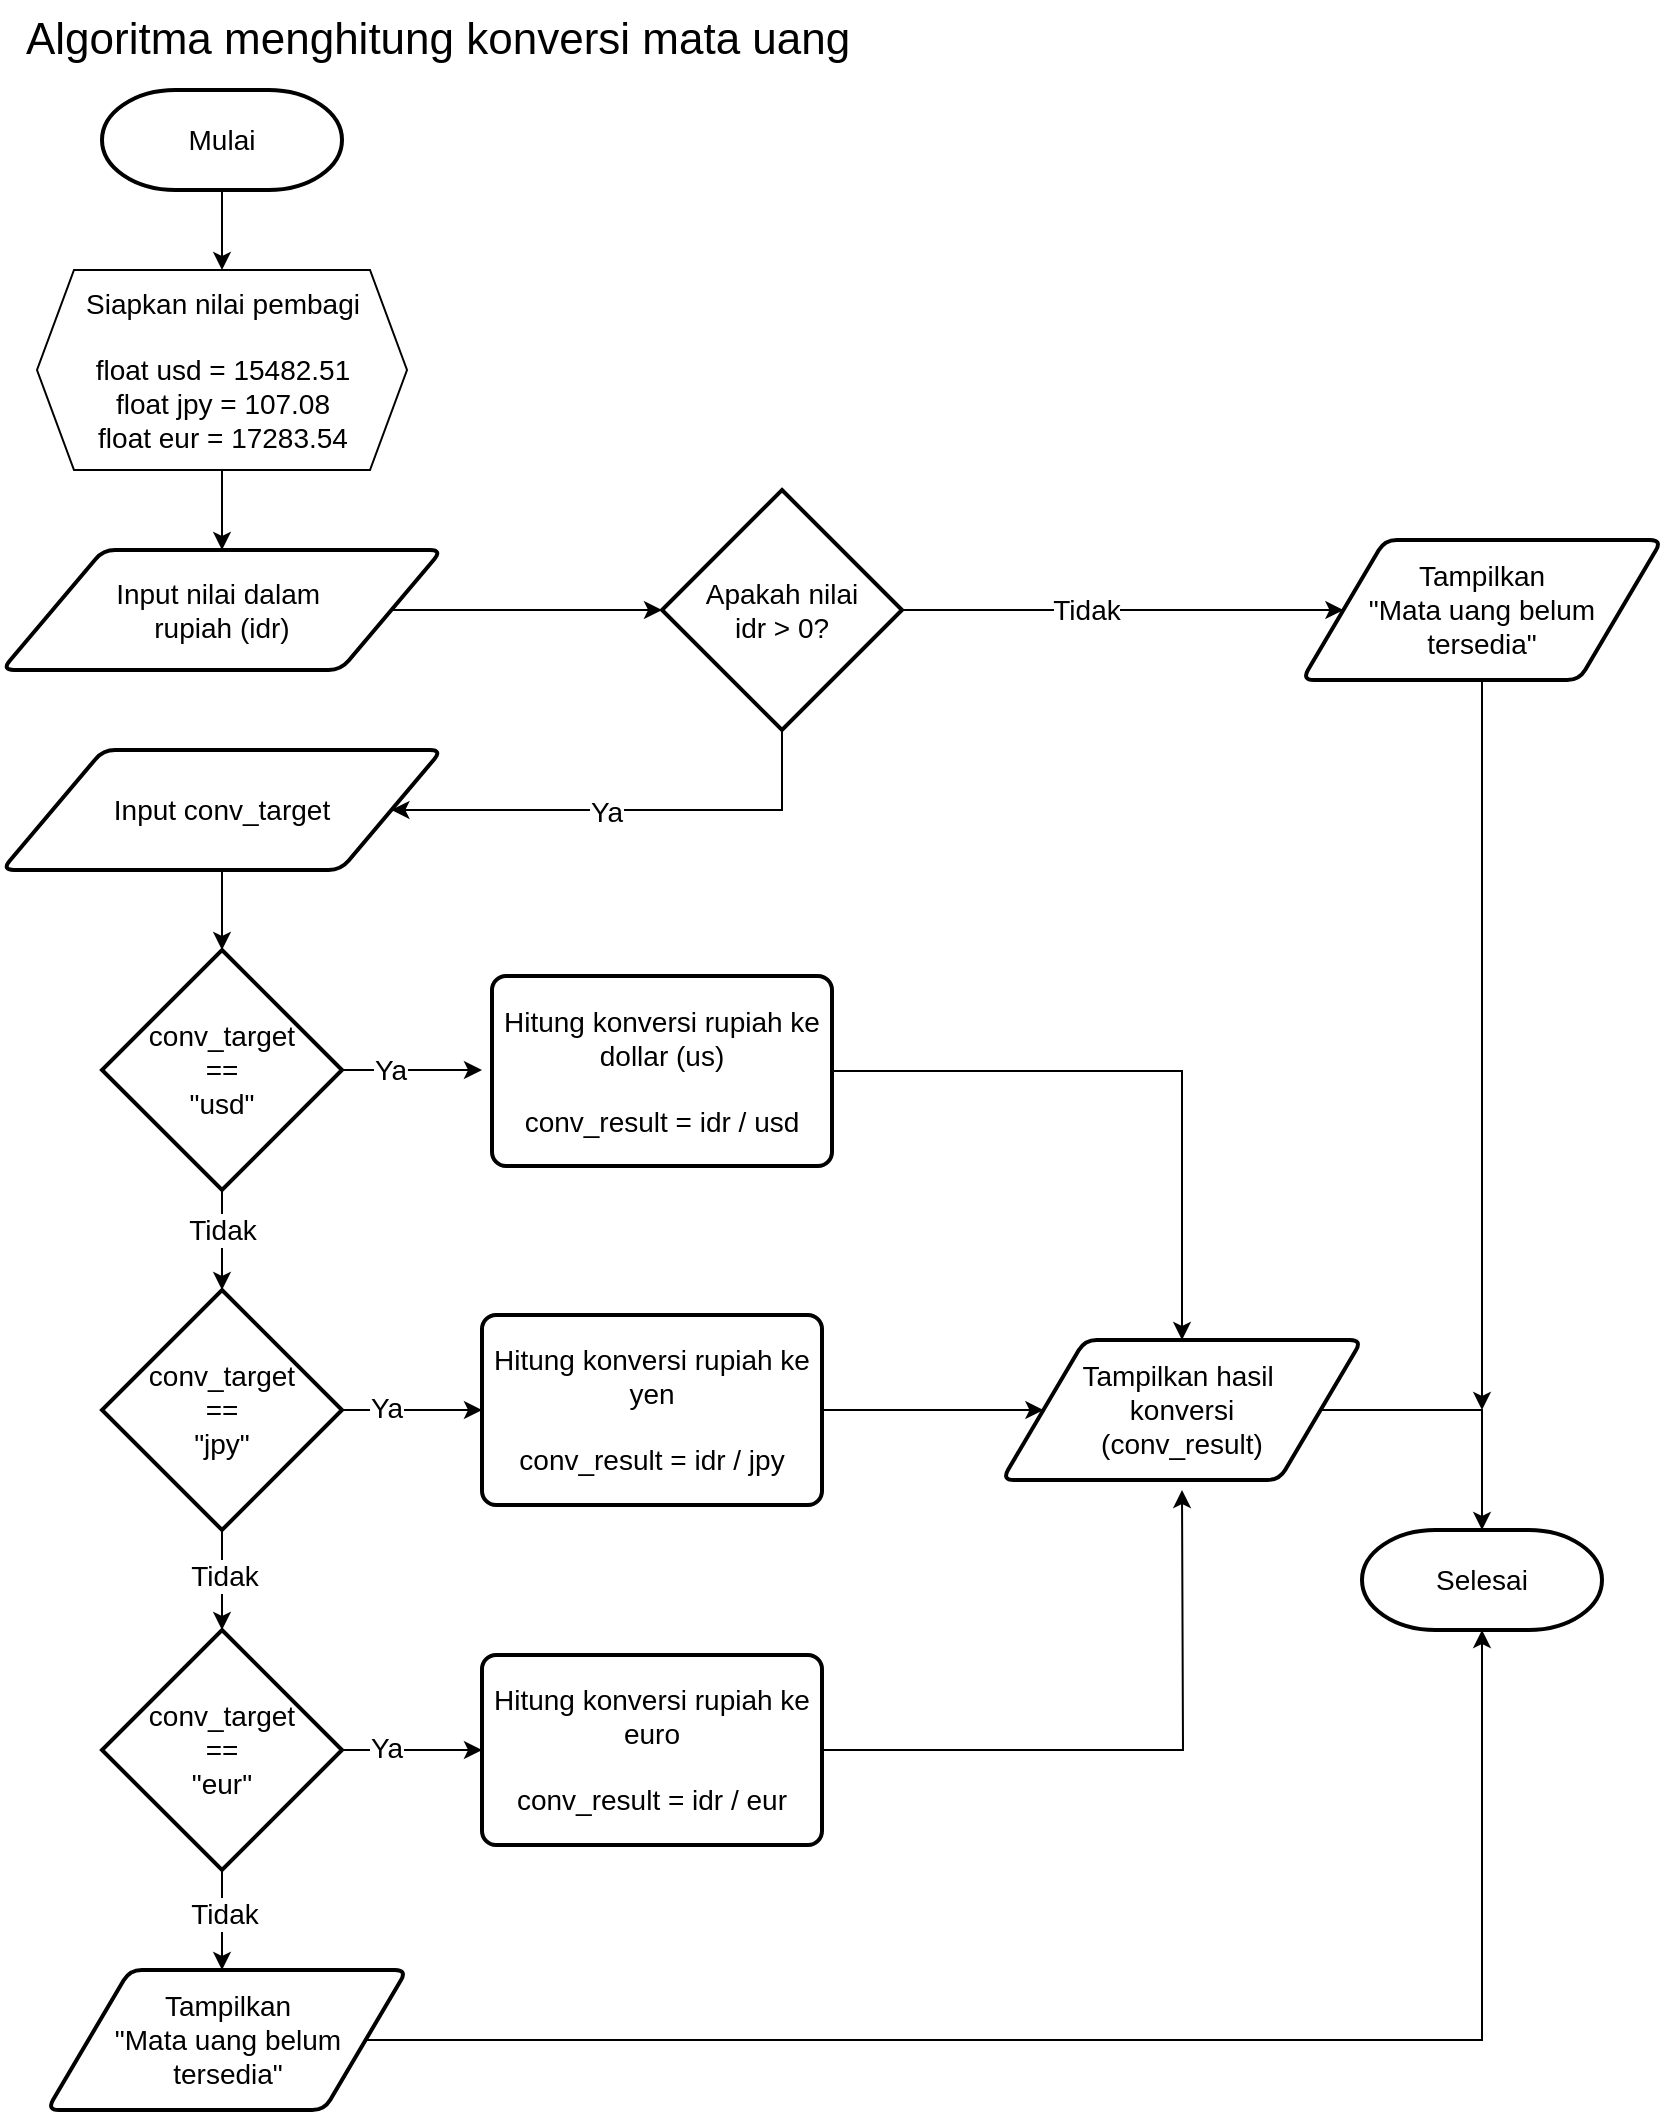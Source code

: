 <mxfile version="24.7.7">
  <diagram name="Page-1" id="f19V1He11p_xqul3AJ4d">
    <mxGraphModel dx="1050" dy="1681" grid="1" gridSize="10" guides="1" tooltips="1" connect="1" arrows="1" fold="1" page="1" pageScale="1" pageWidth="850" pageHeight="1100" math="0" shadow="0">
      <root>
        <mxCell id="0" />
        <mxCell id="1" parent="0" />
        <mxCell id="j7J41Zsi31yIs8iftOLr-4" value="" style="edgeStyle=orthogonalEdgeStyle;rounded=0;orthogonalLoop=1;jettySize=auto;html=1;" parent="1" source="j7J41Zsi31yIs8iftOLr-1" target="j7J41Zsi31yIs8iftOLr-3" edge="1">
          <mxGeometry relative="1" as="geometry" />
        </mxCell>
        <mxCell id="j7J41Zsi31yIs8iftOLr-1" value="&lt;font style=&quot;font-size: 14px;&quot;&gt;Mulai&lt;/font&gt;" style="strokeWidth=2;html=1;shape=mxgraph.flowchart.terminator;whiteSpace=wrap;" parent="1" vertex="1">
          <mxGeometry x="60" y="-1040" width="120" height="50" as="geometry" />
        </mxCell>
        <mxCell id="j7J41Zsi31yIs8iftOLr-2" value="&lt;font style=&quot;font-size: 22px;&quot;&gt;Algoritma menghitung konversi mata uang&lt;/font&gt;" style="text;html=1;align=left;verticalAlign=middle;resizable=0;points=[];autosize=1;strokeColor=none;fillColor=none;" parent="1" vertex="1">
          <mxGeometry x="20" y="-1085" width="440" height="40" as="geometry" />
        </mxCell>
        <mxCell id="j7J41Zsi31yIs8iftOLr-8" value="" style="edgeStyle=orthogonalEdgeStyle;rounded=0;orthogonalLoop=1;jettySize=auto;html=1;" parent="1" source="j7J41Zsi31yIs8iftOLr-3" target="j7J41Zsi31yIs8iftOLr-7" edge="1">
          <mxGeometry relative="1" as="geometry" />
        </mxCell>
        <mxCell id="j7J41Zsi31yIs8iftOLr-3" value="&lt;font style=&quot;font-size: 14px;&quot;&gt;Siapkan nilai pembagi&lt;/font&gt;&lt;div&gt;&lt;span style=&quot;font-size: 14px;&quot;&gt;&lt;br&gt;&lt;/span&gt;&lt;div style=&quot;font-size: 14px;&quot;&gt;&lt;font style=&quot;font-size: 14px;&quot;&gt;float&amp;nbsp;usd = 15482.51&lt;/font&gt;&lt;/div&gt;&lt;div style=&quot;font-size: 14px;&quot;&gt;&lt;font style=&quot;font-size: 14px;&quot;&gt;float jpy = 107.08&lt;/font&gt;&lt;/div&gt;&lt;div style=&quot;font-size: 14px;&quot;&gt;&lt;font style=&quot;font-size: 14px;&quot;&gt;float eur =&amp;nbsp;17283.54&lt;/font&gt;&lt;/div&gt;&lt;/div&gt;" style="verticalLabelPosition=middle;verticalAlign=middle;html=1;shape=hexagon;perimeter=hexagonPerimeter2;arcSize=6;size=0.1;labelPosition=center;align=center;" parent="1" vertex="1">
          <mxGeometry x="27.5" y="-950" width="185" height="100" as="geometry" />
        </mxCell>
        <mxCell id="3vcxl1rKvwgfKOp1cVLQ-12" value="" style="edgeStyle=orthogonalEdgeStyle;rounded=0;orthogonalLoop=1;jettySize=auto;html=1;" edge="1" parent="1" source="j7J41Zsi31yIs8iftOLr-7" target="3vcxl1rKvwgfKOp1cVLQ-11">
          <mxGeometry relative="1" as="geometry" />
        </mxCell>
        <mxCell id="j7J41Zsi31yIs8iftOLr-7" value="&lt;font style=&quot;font-size: 14px;&quot;&gt;Input nilai dalam&amp;nbsp;&lt;/font&gt;&lt;div&gt;&lt;font style=&quot;font-size: 14px;&quot;&gt;rupiah (idr)&lt;/font&gt;&lt;/div&gt;" style="shape=parallelogram;html=1;strokeWidth=2;perimeter=parallelogramPerimeter;whiteSpace=wrap;rounded=1;arcSize=12;size=0.23;" parent="1" vertex="1">
          <mxGeometry x="10" y="-810" width="220" height="60" as="geometry" />
        </mxCell>
        <mxCell id="j7J41Zsi31yIs8iftOLr-12" value="" style="edgeStyle=orthogonalEdgeStyle;rounded=0;orthogonalLoop=1;jettySize=auto;html=1;" parent="1" source="j7J41Zsi31yIs8iftOLr-9" target="j7J41Zsi31yIs8iftOLr-11" edge="1">
          <mxGeometry relative="1" as="geometry" />
        </mxCell>
        <mxCell id="j7J41Zsi31yIs8iftOLr-9" value="&lt;span style=&quot;font-size: 14px;&quot;&gt;Input conv_target&lt;/span&gt;" style="shape=parallelogram;html=1;strokeWidth=2;perimeter=parallelogramPerimeter;whiteSpace=wrap;rounded=1;arcSize=12;size=0.23;" parent="1" vertex="1">
          <mxGeometry x="10" y="-710" width="220" height="60" as="geometry" />
        </mxCell>
        <mxCell id="j7J41Zsi31yIs8iftOLr-14" value="" style="edgeStyle=orthogonalEdgeStyle;rounded=0;orthogonalLoop=1;jettySize=auto;html=1;" parent="1" source="j7J41Zsi31yIs8iftOLr-11" edge="1">
          <mxGeometry relative="1" as="geometry">
            <mxPoint x="250" y="-550" as="targetPoint" />
          </mxGeometry>
        </mxCell>
        <mxCell id="j7J41Zsi31yIs8iftOLr-15" value="&lt;font style=&quot;font-size: 14px;&quot;&gt;Ya&lt;/font&gt;" style="edgeLabel;html=1;align=center;verticalAlign=middle;resizable=0;points=[];" parent="j7J41Zsi31yIs8iftOLr-14" vertex="1" connectable="0">
          <mxGeometry x="-0.337" relative="1" as="geometry">
            <mxPoint as="offset" />
          </mxGeometry>
        </mxCell>
        <mxCell id="j7J41Zsi31yIs8iftOLr-17" value="" style="edgeStyle=orthogonalEdgeStyle;rounded=0;orthogonalLoop=1;jettySize=auto;html=1;" parent="1" source="j7J41Zsi31yIs8iftOLr-11" target="j7J41Zsi31yIs8iftOLr-16" edge="1">
          <mxGeometry relative="1" as="geometry" />
        </mxCell>
        <mxCell id="j7J41Zsi31yIs8iftOLr-19" value="&lt;font style=&quot;font-size: 14px;&quot;&gt;Tidak&lt;/font&gt;" style="edgeLabel;html=1;align=center;verticalAlign=middle;resizable=0;points=[];" parent="j7J41Zsi31yIs8iftOLr-17" vertex="1" connectable="0">
          <mxGeometry x="-0.416" relative="1" as="geometry">
            <mxPoint y="5" as="offset" />
          </mxGeometry>
        </mxCell>
        <mxCell id="j7J41Zsi31yIs8iftOLr-11" value="&lt;font style=&quot;font-size: 14px;&quot;&gt;conv_target&lt;/font&gt;&lt;div style=&quot;font-size: 14px;&quot;&gt;&lt;font style=&quot;font-size: 14px;&quot;&gt;==&lt;/font&gt;&lt;/div&gt;&lt;div style=&quot;font-size: 14px;&quot;&gt;&lt;font style=&quot;font-size: 14px;&quot;&gt;&quot;usd&quot;&lt;/font&gt;&lt;/div&gt;" style="strokeWidth=2;html=1;shape=mxgraph.flowchart.decision;whiteSpace=wrap;" parent="1" vertex="1">
          <mxGeometry x="60" y="-610" width="120" height="120" as="geometry" />
        </mxCell>
        <mxCell id="j7J41Zsi31yIs8iftOLr-21" value="" style="edgeStyle=orthogonalEdgeStyle;rounded=0;orthogonalLoop=1;jettySize=auto;html=1;" parent="1" source="j7J41Zsi31yIs8iftOLr-16" target="j7J41Zsi31yIs8iftOLr-20" edge="1">
          <mxGeometry relative="1" as="geometry" />
        </mxCell>
        <mxCell id="j7J41Zsi31yIs8iftOLr-22" value="&lt;font style=&quot;font-size: 14px;&quot;&gt;Ya&lt;/font&gt;" style="edgeLabel;html=1;align=center;verticalAlign=middle;resizable=0;points=[];" parent="j7J41Zsi31yIs8iftOLr-21" vertex="1" connectable="0">
          <mxGeometry x="-0.366" y="1" relative="1" as="geometry">
            <mxPoint as="offset" />
          </mxGeometry>
        </mxCell>
        <mxCell id="j7J41Zsi31yIs8iftOLr-25" value="" style="edgeStyle=orthogonalEdgeStyle;rounded=0;orthogonalLoop=1;jettySize=auto;html=1;" parent="1" source="j7J41Zsi31yIs8iftOLr-16" target="j7J41Zsi31yIs8iftOLr-24" edge="1">
          <mxGeometry relative="1" as="geometry" />
        </mxCell>
        <mxCell id="j7J41Zsi31yIs8iftOLr-26" value="&lt;font style=&quot;font-size: 14px;&quot;&gt;Tidak&lt;/font&gt;" style="edgeLabel;html=1;align=center;verticalAlign=middle;resizable=0;points=[];" parent="j7J41Zsi31yIs8iftOLr-25" vertex="1" connectable="0">
          <mxGeometry x="-0.096" y="1" relative="1" as="geometry">
            <mxPoint as="offset" />
          </mxGeometry>
        </mxCell>
        <mxCell id="j7J41Zsi31yIs8iftOLr-16" value="&lt;font style=&quot;font-size: 14px;&quot;&gt;conv_target&lt;/font&gt;&lt;div style=&quot;font-size: 14px;&quot;&gt;&lt;font style=&quot;font-size: 14px;&quot;&gt;==&lt;/font&gt;&lt;/div&gt;&lt;div style=&quot;font-size: 14px;&quot;&gt;&lt;font style=&quot;font-size: 14px;&quot;&gt;&quot;jpy&quot;&lt;/font&gt;&lt;/div&gt;" style="strokeWidth=2;html=1;shape=mxgraph.flowchart.decision;whiteSpace=wrap;" parent="1" vertex="1">
          <mxGeometry x="60" y="-440" width="120" height="120" as="geometry" />
        </mxCell>
        <mxCell id="j7J41Zsi31yIs8iftOLr-31" value="" style="edgeStyle=orthogonalEdgeStyle;rounded=0;orthogonalLoop=1;jettySize=auto;html=1;" parent="1" source="j7J41Zsi31yIs8iftOLr-20" target="j7J41Zsi31yIs8iftOLr-30" edge="1">
          <mxGeometry relative="1" as="geometry" />
        </mxCell>
        <mxCell id="j7J41Zsi31yIs8iftOLr-20" value="&lt;div&gt;&lt;font style=&quot;font-size: 14px;&quot;&gt;Hitung konversi rupiah ke yen&lt;/font&gt;&lt;/div&gt;&lt;div&gt;&lt;font style=&quot;font-size: 14px;&quot;&gt;&lt;br&gt;&lt;/font&gt;&lt;/div&gt;&lt;font style=&quot;font-size: 14px;&quot;&gt;conv_result = idr / jpy&lt;/font&gt;" style="rounded=1;whiteSpace=wrap;html=1;absoluteArcSize=1;arcSize=14;strokeWidth=2;" parent="1" vertex="1">
          <mxGeometry x="250" y="-427.5" width="170" height="95" as="geometry" />
        </mxCell>
        <mxCell id="j7J41Zsi31yIs8iftOLr-32" style="edgeStyle=orthogonalEdgeStyle;rounded=0;orthogonalLoop=1;jettySize=auto;html=1;exitX=1;exitY=0.5;exitDx=0;exitDy=0;" parent="1" source="j7J41Zsi31yIs8iftOLr-23" target="j7J41Zsi31yIs8iftOLr-30" edge="1">
          <mxGeometry relative="1" as="geometry" />
        </mxCell>
        <mxCell id="j7J41Zsi31yIs8iftOLr-23" value="&lt;div&gt;&lt;font style=&quot;font-size: 14px;&quot;&gt;Hitung konversi rupiah ke dollar (us)&lt;/font&gt;&lt;/div&gt;&lt;div&gt;&lt;font style=&quot;font-size: 14px;&quot;&gt;&lt;br&gt;&lt;/font&gt;&lt;/div&gt;&lt;font style=&quot;font-size: 14px;&quot;&gt;conv_result = idr / usd&lt;/font&gt;" style="rounded=1;whiteSpace=wrap;html=1;absoluteArcSize=1;arcSize=14;strokeWidth=2;" parent="1" vertex="1">
          <mxGeometry x="255" y="-597" width="170" height="95" as="geometry" />
        </mxCell>
        <mxCell id="j7J41Zsi31yIs8iftOLr-28" value="" style="edgeStyle=orthogonalEdgeStyle;rounded=0;orthogonalLoop=1;jettySize=auto;html=1;" parent="1" source="j7J41Zsi31yIs8iftOLr-24" target="j7J41Zsi31yIs8iftOLr-27" edge="1">
          <mxGeometry relative="1" as="geometry" />
        </mxCell>
        <mxCell id="j7J41Zsi31yIs8iftOLr-29" value="&lt;font style=&quot;font-size: 14px;&quot;&gt;Ya&lt;/font&gt;" style="edgeLabel;html=1;align=center;verticalAlign=middle;resizable=0;points=[];" parent="j7J41Zsi31yIs8iftOLr-28" vertex="1" connectable="0">
          <mxGeometry x="-0.366" y="1" relative="1" as="geometry">
            <mxPoint as="offset" />
          </mxGeometry>
        </mxCell>
        <mxCell id="3vcxl1rKvwgfKOp1cVLQ-6" value="" style="edgeStyle=orthogonalEdgeStyle;rounded=0;orthogonalLoop=1;jettySize=auto;html=1;" edge="1" parent="1" source="j7J41Zsi31yIs8iftOLr-24">
          <mxGeometry relative="1" as="geometry">
            <mxPoint x="120" y="-100" as="targetPoint" />
          </mxGeometry>
        </mxCell>
        <mxCell id="3vcxl1rKvwgfKOp1cVLQ-7" value="&lt;font style=&quot;font-size: 14px;&quot;&gt;Tidak&lt;/font&gt;" style="edgeLabel;html=1;align=center;verticalAlign=middle;resizable=0;points=[];" vertex="1" connectable="0" parent="3vcxl1rKvwgfKOp1cVLQ-6">
          <mxGeometry x="-0.128" y="1" relative="1" as="geometry">
            <mxPoint as="offset" />
          </mxGeometry>
        </mxCell>
        <mxCell id="j7J41Zsi31yIs8iftOLr-24" value="&lt;font style=&quot;font-size: 14px;&quot;&gt;conv_target&lt;/font&gt;&lt;div style=&quot;font-size: 14px;&quot;&gt;&lt;font style=&quot;font-size: 14px;&quot;&gt;==&lt;/font&gt;&lt;/div&gt;&lt;div style=&quot;font-size: 14px;&quot;&gt;&lt;font style=&quot;font-size: 14px;&quot;&gt;&quot;eur&quot;&lt;/font&gt;&lt;/div&gt;" style="strokeWidth=2;html=1;shape=mxgraph.flowchart.decision;whiteSpace=wrap;" parent="1" vertex="1">
          <mxGeometry x="60" y="-270" width="120" height="120" as="geometry" />
        </mxCell>
        <mxCell id="j7J41Zsi31yIs8iftOLr-33" style="edgeStyle=orthogonalEdgeStyle;rounded=0;orthogonalLoop=1;jettySize=auto;html=1;exitX=1;exitY=0.5;exitDx=0;exitDy=0;" parent="1" source="j7J41Zsi31yIs8iftOLr-27" edge="1">
          <mxGeometry relative="1" as="geometry">
            <mxPoint x="600" y="-340" as="targetPoint" />
          </mxGeometry>
        </mxCell>
        <mxCell id="j7J41Zsi31yIs8iftOLr-27" value="&lt;div&gt;&lt;font style=&quot;font-size: 14px;&quot;&gt;Hitung konversi rupiah ke euro&lt;/font&gt;&lt;/div&gt;&lt;div&gt;&lt;font style=&quot;font-size: 14px;&quot;&gt;&lt;br&gt;&lt;/font&gt;&lt;/div&gt;&lt;font style=&quot;font-size: 14px;&quot;&gt;conv_result = idr / eur&lt;/font&gt;" style="rounded=1;whiteSpace=wrap;html=1;absoluteArcSize=1;arcSize=14;strokeWidth=2;" parent="1" vertex="1">
          <mxGeometry x="250" y="-257.5" width="170" height="95" as="geometry" />
        </mxCell>
        <mxCell id="j7J41Zsi31yIs8iftOLr-30" value="&lt;font style=&quot;font-size: 14px;&quot;&gt;Tampilkan hasil&amp;nbsp;&lt;/font&gt;&lt;div&gt;&lt;font style=&quot;font-size: 14px;&quot;&gt;konversi&lt;/font&gt;&lt;div style=&quot;font-size: 14px;&quot;&gt;&lt;font style=&quot;font-size: 14px;&quot;&gt;(conv_result)&lt;/font&gt;&lt;/div&gt;&lt;/div&gt;" style="shape=parallelogram;html=1;strokeWidth=2;perimeter=parallelogramPerimeter;whiteSpace=wrap;rounded=1;arcSize=12;size=0.23;" parent="1" vertex="1">
          <mxGeometry x="510" y="-415" width="180" height="70" as="geometry" />
        </mxCell>
        <mxCell id="j7J41Zsi31yIs8iftOLr-34" value="&lt;span style=&quot;font-size: 14px;&quot;&gt;Selesai&lt;/span&gt;" style="strokeWidth=2;html=1;shape=mxgraph.flowchart.terminator;whiteSpace=wrap;" parent="1" vertex="1">
          <mxGeometry x="690" y="-320" width="120" height="50" as="geometry" />
        </mxCell>
        <mxCell id="j7J41Zsi31yIs8iftOLr-35" style="edgeStyle=orthogonalEdgeStyle;rounded=0;orthogonalLoop=1;jettySize=auto;html=1;exitX=1;exitY=0.5;exitDx=0;exitDy=0;entryX=0.5;entryY=0;entryDx=0;entryDy=0;entryPerimeter=0;" parent="1" source="j7J41Zsi31yIs8iftOLr-30" target="j7J41Zsi31yIs8iftOLr-34" edge="1">
          <mxGeometry relative="1" as="geometry">
            <Array as="points">
              <mxPoint x="750" y="-380" />
            </Array>
          </mxGeometry>
        </mxCell>
        <mxCell id="3vcxl1rKvwgfKOp1cVLQ-8" value="&lt;span style=&quot;font-size: 14px;&quot;&gt;Tampilkan&lt;/span&gt;&lt;div&gt;&lt;span style=&quot;font-size: 14px;&quot;&gt;&quot;Mata uang belum&lt;/span&gt;&lt;/div&gt;&lt;div&gt;&lt;span style=&quot;font-size: 14px;&quot;&gt;tersedia&quot;&lt;/span&gt;&lt;/div&gt;" style="shape=parallelogram;html=1;strokeWidth=2;perimeter=parallelogramPerimeter;whiteSpace=wrap;rounded=1;arcSize=12;size=0.23;" vertex="1" parent="1">
          <mxGeometry x="32.5" y="-100" width="180" height="70" as="geometry" />
        </mxCell>
        <mxCell id="3vcxl1rKvwgfKOp1cVLQ-9" style="edgeStyle=orthogonalEdgeStyle;rounded=0;orthogonalLoop=1;jettySize=auto;html=1;exitX=1;exitY=0.5;exitDx=0;exitDy=0;entryX=0.5;entryY=1;entryDx=0;entryDy=0;entryPerimeter=0;" edge="1" parent="1" source="3vcxl1rKvwgfKOp1cVLQ-8" target="j7J41Zsi31yIs8iftOLr-34">
          <mxGeometry relative="1" as="geometry" />
        </mxCell>
        <mxCell id="3vcxl1rKvwgfKOp1cVLQ-13" style="edgeStyle=orthogonalEdgeStyle;rounded=0;orthogonalLoop=1;jettySize=auto;html=1;exitX=0.5;exitY=1;exitDx=0;exitDy=0;exitPerimeter=0;entryX=1;entryY=0.5;entryDx=0;entryDy=0;" edge="1" parent="1" source="3vcxl1rKvwgfKOp1cVLQ-11" target="j7J41Zsi31yIs8iftOLr-9">
          <mxGeometry relative="1" as="geometry">
            <Array as="points">
              <mxPoint x="400" y="-680" />
            </Array>
          </mxGeometry>
        </mxCell>
        <mxCell id="3vcxl1rKvwgfKOp1cVLQ-14" value="&lt;font style=&quot;font-size: 14px;&quot;&gt;Ya&lt;/font&gt;" style="edgeLabel;html=1;align=center;verticalAlign=middle;resizable=0;points=[];" vertex="1" connectable="0" parent="3vcxl1rKvwgfKOp1cVLQ-13">
          <mxGeometry x="0.09" y="1" relative="1" as="geometry">
            <mxPoint as="offset" />
          </mxGeometry>
        </mxCell>
        <mxCell id="3vcxl1rKvwgfKOp1cVLQ-17" style="edgeStyle=orthogonalEdgeStyle;rounded=0;orthogonalLoop=1;jettySize=auto;html=1;exitX=1;exitY=0.5;exitDx=0;exitDy=0;exitPerimeter=0;" edge="1" parent="1" source="3vcxl1rKvwgfKOp1cVLQ-11" target="3vcxl1rKvwgfKOp1cVLQ-16">
          <mxGeometry relative="1" as="geometry" />
        </mxCell>
        <mxCell id="3vcxl1rKvwgfKOp1cVLQ-18" value="&lt;font style=&quot;font-size: 14px;&quot;&gt;Tidak&lt;/font&gt;" style="edgeLabel;html=1;align=center;verticalAlign=middle;resizable=0;points=[];" vertex="1" connectable="0" parent="3vcxl1rKvwgfKOp1cVLQ-17">
          <mxGeometry x="-0.171" relative="1" as="geometry">
            <mxPoint as="offset" />
          </mxGeometry>
        </mxCell>
        <mxCell id="3vcxl1rKvwgfKOp1cVLQ-11" value="&lt;span style=&quot;font-size: 14px;&quot;&gt;Apakah nilai&lt;/span&gt;&lt;div&gt;&lt;span style=&quot;font-size: 14px;&quot;&gt;idr &amp;gt; 0?&lt;/span&gt;&lt;/div&gt;" style="strokeWidth=2;html=1;shape=mxgraph.flowchart.decision;whiteSpace=wrap;" vertex="1" parent="1">
          <mxGeometry x="340" y="-840" width="120" height="120" as="geometry" />
        </mxCell>
        <mxCell id="3vcxl1rKvwgfKOp1cVLQ-19" style="edgeStyle=orthogonalEdgeStyle;rounded=0;orthogonalLoop=1;jettySize=auto;html=1;exitX=0.5;exitY=1;exitDx=0;exitDy=0;" edge="1" parent="1" source="3vcxl1rKvwgfKOp1cVLQ-16">
          <mxGeometry relative="1" as="geometry">
            <mxPoint x="750" y="-380" as="targetPoint" />
          </mxGeometry>
        </mxCell>
        <mxCell id="3vcxl1rKvwgfKOp1cVLQ-16" value="&lt;span style=&quot;font-size: 14px;&quot;&gt;Tampilkan&lt;/span&gt;&lt;div&gt;&lt;span style=&quot;font-size: 14px;&quot;&gt;&quot;Mata uang belum&lt;/span&gt;&lt;/div&gt;&lt;div&gt;&lt;span style=&quot;font-size: 14px;&quot;&gt;tersedia&quot;&lt;/span&gt;&lt;/div&gt;" style="shape=parallelogram;html=1;strokeWidth=2;perimeter=parallelogramPerimeter;whiteSpace=wrap;rounded=1;arcSize=12;size=0.23;" vertex="1" parent="1">
          <mxGeometry x="660" y="-815" width="180" height="70" as="geometry" />
        </mxCell>
      </root>
    </mxGraphModel>
  </diagram>
</mxfile>
